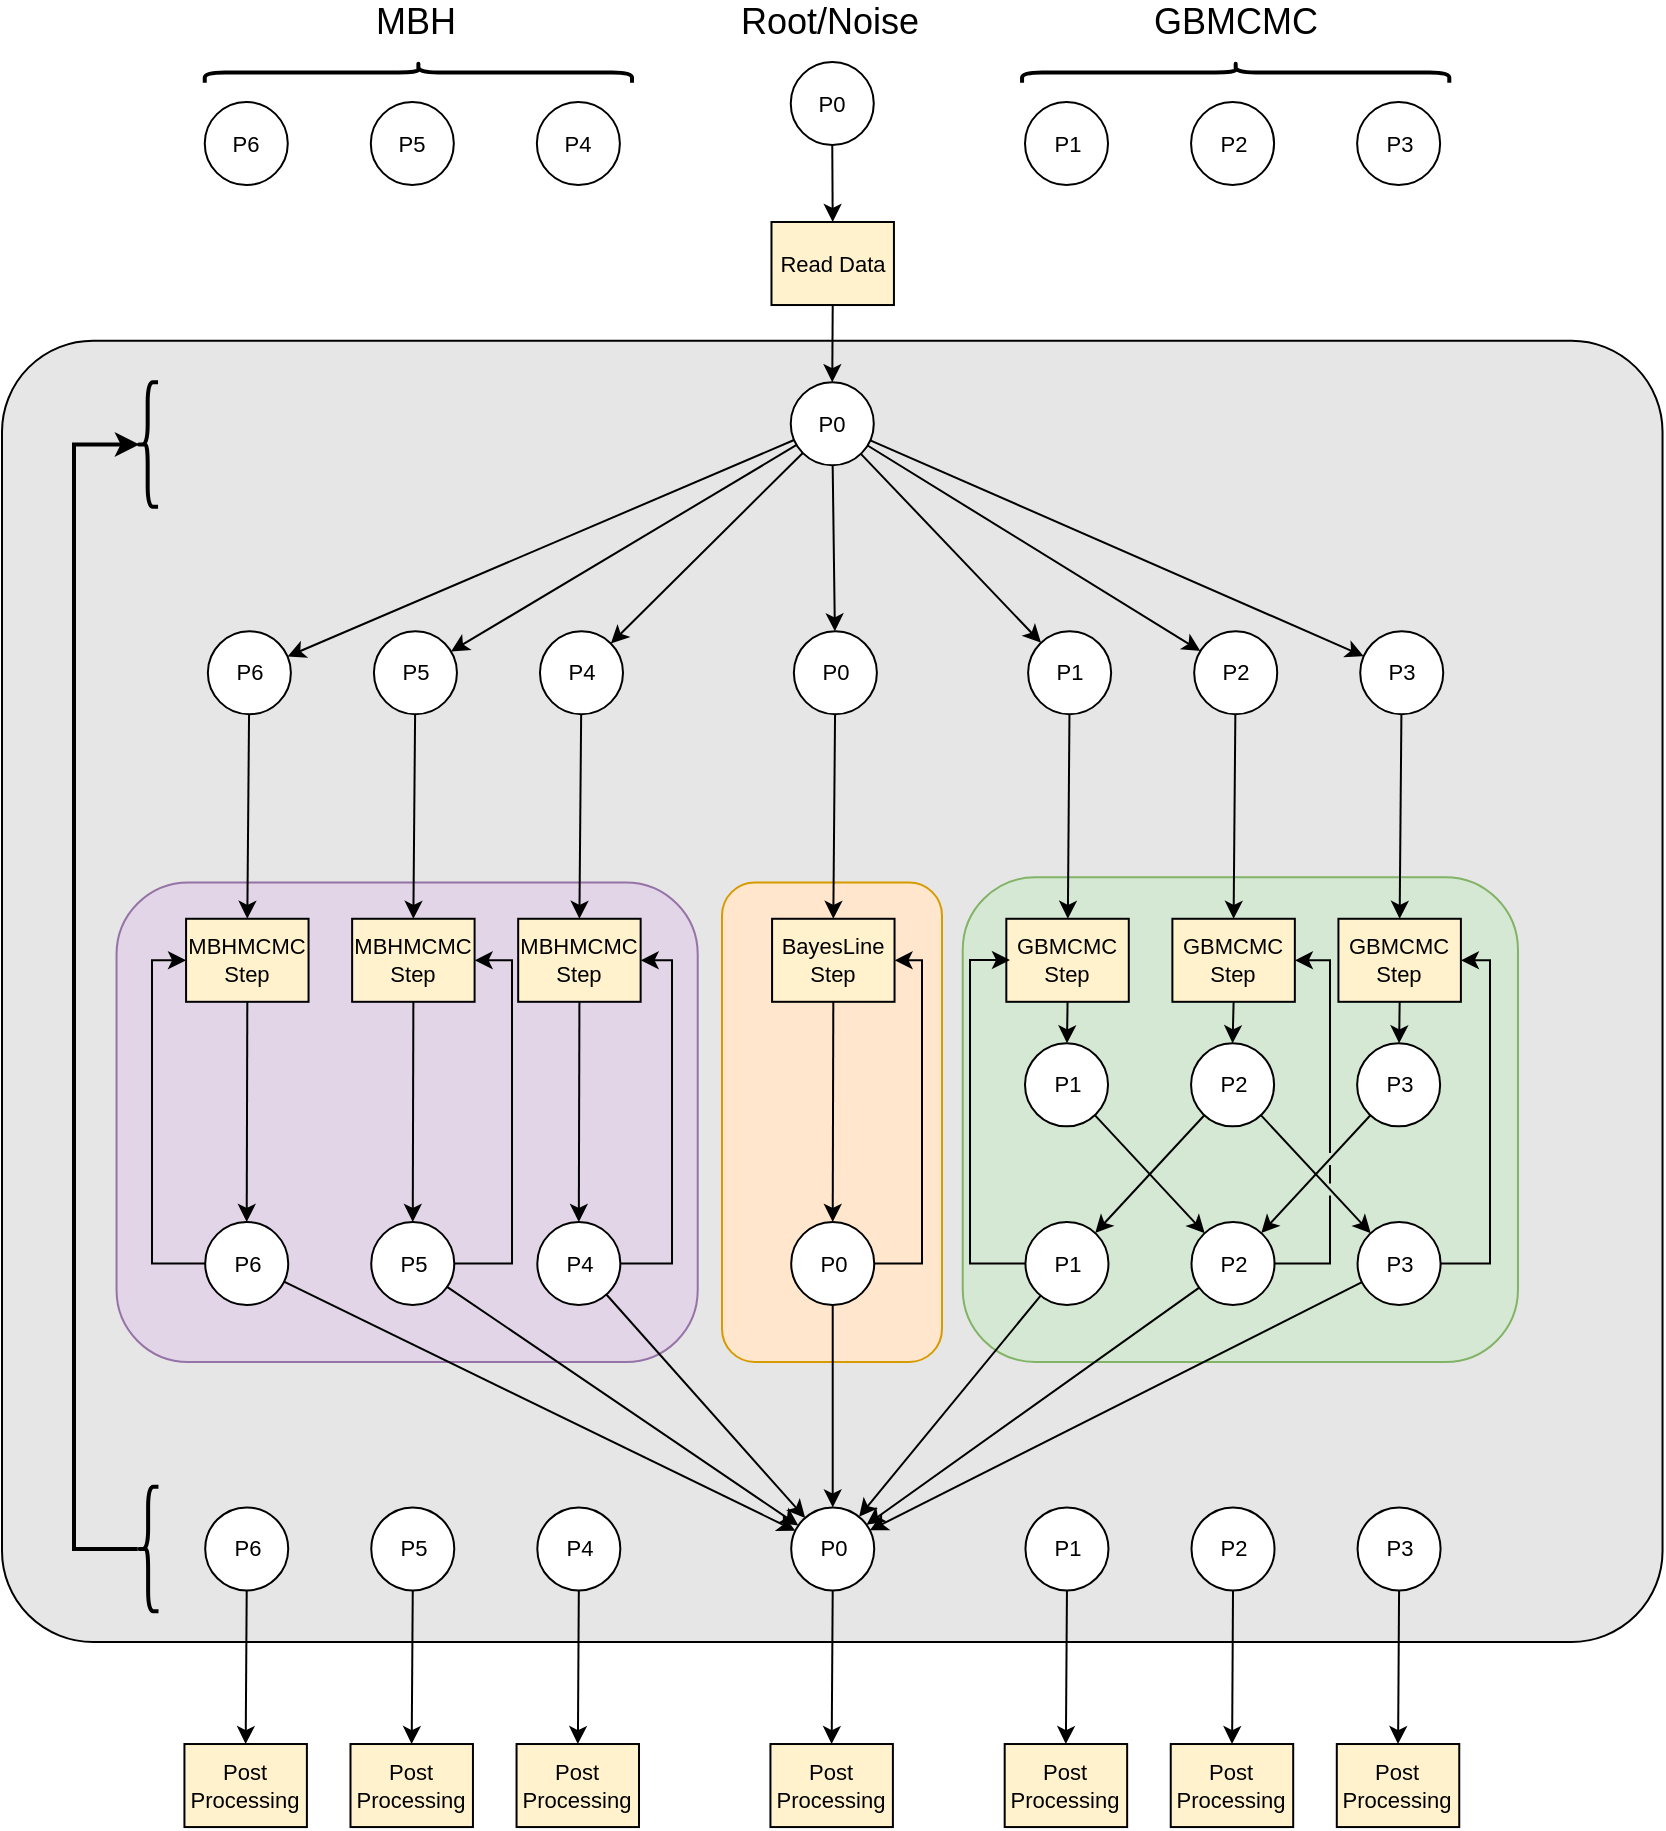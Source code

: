 <mxfile version="14.3.0" type="github">
  <diagram id="ocjEKwFpsV1IeR2hr5S3" name="Page-1">
    <mxGraphModel dx="2117" dy="2220" grid="1" gridSize="10" guides="1" tooltips="1" connect="1" arrows="1" fold="1" page="1" pageScale="1" pageWidth="850" pageHeight="1100" math="0" shadow="0">
      <root>
        <mxCell id="0" />
        <mxCell id="1" parent="0" />
        <mxCell id="KKFM_KyTwlKslKXIKcW2-42" value="" style="rounded=1;whiteSpace=wrap;html=1;strokeColor=#000000;fillColor=#E6E6E6;arcSize=7;fontSize=11;" parent="1" vertex="1">
          <mxGeometry x="-840" y="-920.65" width="830.27" height="650.65" as="geometry" />
        </mxCell>
        <mxCell id="KKFM_KyTwlKslKXIKcW2-12" value="" style="rounded=1;whiteSpace=wrap;html=1;strokeColor=#d79b00;fontSize=11;fillColor=#ffe6cc;" parent="1" vertex="1">
          <mxGeometry x="-480" y="-649.77" width="110" height="239.77" as="geometry" />
        </mxCell>
        <mxCell id="9TntlFMedyVJn60BAklY-58" value="" style="rounded=1;whiteSpace=wrap;html=1;strokeColor=#9673a6;fontSize=11;fillColor=#e1d5e7;" parent="1" vertex="1">
          <mxGeometry x="-782.73" y="-649.77" width="290.59" height="239.77" as="geometry" />
        </mxCell>
        <mxCell id="fXf3r-uobzJEQX9jouKG-5" value="P0" style="ellipse;whiteSpace=wrap;html=1;fontSize=11;" parent="1" vertex="1">
          <mxGeometry x="-445.622" y="-899.892" width="41.514" height="41.514" as="geometry" />
        </mxCell>
        <mxCell id="fXf3r-uobzJEQX9jouKG-9" value="P0" style="ellipse;whiteSpace=wrap;html=1;fontSize=11;" parent="1" vertex="1">
          <mxGeometry x="-444.065" y="-775.351" width="41.514" height="41.514" as="geometry" />
        </mxCell>
        <mxCell id="fXf3r-uobzJEQX9jouKG-16" value="" style="endArrow=classic;html=1;fontSize=11;" parent="1" source="fXf3r-uobzJEQX9jouKG-5" target="fXf3r-uobzJEQX9jouKG-10" edge="1">
          <mxGeometry x="-840" y="-1040" width="50" height="50" as="geometry">
            <mxPoint x="-444.065" y="-796.108" as="sourcePoint" />
            <mxPoint x="-438.876" y="-687.135" as="targetPoint" />
          </mxGeometry>
        </mxCell>
        <mxCell id="fXf3r-uobzJEQX9jouKG-17" value="" style="endArrow=classic;html=1;fontSize=11;" parent="1" source="fXf3r-uobzJEQX9jouKG-5" target="fXf3r-uobzJEQX9jouKG-11" edge="1">
          <mxGeometry x="-840" y="-1040" width="50" height="50" as="geometry">
            <mxPoint x="-444.065" y="-796.108" as="sourcePoint" />
            <mxPoint x="-386.984" y="-692.324" as="targetPoint" />
          </mxGeometry>
        </mxCell>
        <mxCell id="fXf3r-uobzJEQX9jouKG-19" value="" style="endArrow=classic;html=1;fontSize=11;" parent="1" source="fXf3r-uobzJEQX9jouKG-5" target="fXf3r-uobzJEQX9jouKG-12" edge="1">
          <mxGeometry x="-840" y="-1040" width="50" height="50" as="geometry">
            <mxPoint x="-429.388" y="-796.998" as="sourcePoint" />
            <mxPoint x="-252.065" y="-723.459" as="targetPoint" />
          </mxGeometry>
        </mxCell>
        <mxCell id="fXf3r-uobzJEQX9jouKG-21" value="" style="endArrow=classic;html=1;fontSize=11;" parent="1" source="fXf3r-uobzJEQX9jouKG-5" target="fXf3r-uobzJEQX9jouKG-9" edge="1">
          <mxGeometry x="-840" y="-1040" width="50" height="50" as="geometry">
            <mxPoint x="-381.795" y="-796.108" as="sourcePoint" />
            <mxPoint x="-423.308" y="-754.595" as="targetPoint" />
          </mxGeometry>
        </mxCell>
        <mxCell id="fXf3r-uobzJEQX9jouKG-22" value="BayesLine Step" style="rounded=0;whiteSpace=wrap;html=1;fontSize=11;fillColor=#fff2cc;" parent="1" vertex="1">
          <mxGeometry x="-454.962" y="-631.611" width="61.232" height="41.514" as="geometry" />
        </mxCell>
        <mxCell id="fXf3r-uobzJEQX9jouKG-26" value="P3" style="ellipse;whiteSpace=wrap;html=1;fontSize=11;" parent="1" vertex="1">
          <mxGeometry x="-162.443" y="-1040" width="41.514" height="41.514" as="geometry" />
        </mxCell>
        <mxCell id="fXf3r-uobzJEQX9jouKG-27" value="P2" style="ellipse;whiteSpace=wrap;html=1;fontSize=11;" parent="1" vertex="1">
          <mxGeometry x="-245.47" y="-1040" width="41.514" height="41.514" as="geometry" />
        </mxCell>
        <mxCell id="fXf3r-uobzJEQX9jouKG-28" value="&lt;font style=&quot;font-size: 11px;&quot;&gt;P1&lt;/font&gt;" style="ellipse;whiteSpace=wrap;html=1;fontSize=11;" parent="1" vertex="1">
          <mxGeometry x="-328.497" y="-1040" width="41.514" height="41.514" as="geometry" />
        </mxCell>
        <mxCell id="fXf3r-uobzJEQX9jouKG-29" value="&lt;font style=&quot;font-size: 11px;&quot;&gt;P0&lt;/font&gt;" style="ellipse;whiteSpace=wrap;html=1;fontSize=11;" parent="1" vertex="1">
          <mxGeometry x="-445.622" y="-1060" width="41.514" height="41.514" as="geometry" />
        </mxCell>
        <mxCell id="fXf3r-uobzJEQX9jouKG-30" value="Read Data" style="rounded=0;whiteSpace=wrap;html=1;fontSize=11;fillColor=#fff2cc;" parent="1" vertex="1">
          <mxGeometry x="-455.262" y="-980.0" width="61.232" height="41.514" as="geometry" />
        </mxCell>
        <mxCell id="fXf3r-uobzJEQX9jouKG-31" value="" style="endArrow=classic;html=1;entryX=0.5;entryY=0;entryDx=0;entryDy=0;fontSize=11;" parent="1" source="fXf3r-uobzJEQX9jouKG-29" target="fXf3r-uobzJEQX9jouKG-30" edge="1">
          <mxGeometry x="-840" y="-1040" width="50" height="50" as="geometry">
            <mxPoint x="-289.946" y="-796.108" as="sourcePoint" />
            <mxPoint x="-264.0" y="-822.054" as="targetPoint" />
          </mxGeometry>
        </mxCell>
        <mxCell id="fXf3r-uobzJEQX9jouKG-32" value="" style="endArrow=classic;html=1;exitX=0.5;exitY=1;exitDx=0;exitDy=0;fontSize=11;" parent="1" source="fXf3r-uobzJEQX9jouKG-30" target="fXf3r-uobzJEQX9jouKG-5" edge="1">
          <mxGeometry x="-840" y="-1040" width="50" height="50" as="geometry">
            <mxPoint x="-289.946" y="-780.541" as="sourcePoint" />
            <mxPoint x="-264.0" y="-806.486" as="targetPoint" />
          </mxGeometry>
        </mxCell>
        <mxCell id="fXf3r-uobzJEQX9jouKG-42" value="" style="endArrow=classic;html=1;exitX=0.5;exitY=1;exitDx=0;exitDy=0;fontSize=11;" parent="1" source="fXf3r-uobzJEQX9jouKG-22" target="fXf3r-uobzJEQX9jouKG-100" edge="1">
          <mxGeometry x="-840" y="-1040" width="50" height="50" as="geometry">
            <mxPoint x="-310.703" y="-592.692" as="sourcePoint" />
            <mxPoint x="-424.865" y="-551.178" as="targetPoint" />
          </mxGeometry>
        </mxCell>
        <mxCell id="fXf3r-uobzJEQX9jouKG-63" value="" style="endArrow=classic;html=1;entryX=0.5;entryY=0;entryDx=0;entryDy=0;fontSize=11;" parent="1" source="fXf3r-uobzJEQX9jouKG-9" target="fXf3r-uobzJEQX9jouKG-22" edge="1">
          <mxGeometry x="-840" y="-1040" as="geometry">
            <mxPoint x="-424.865" y="-654.962" as="sourcePoint" />
            <mxPoint x="-289.946" y="-540.8" as="targetPoint" />
          </mxGeometry>
        </mxCell>
        <mxCell id="fXf3r-uobzJEQX9jouKG-93" value="" style="endArrow=classic;html=1;entryX=0.5;entryY=0;entryDx=0;entryDy=0;fontSize=11;" parent="1" edge="1">
          <mxGeometry x="-836" y="-1040" width="50" height="50" as="geometry">
            <mxPoint x="-317.081" y="-604.108" as="sourcePoint" />
            <mxPoint x="-202.919" y="-645.622" as="targetPoint" />
          </mxGeometry>
        </mxCell>
        <mxCell id="KKFM_KyTwlKslKXIKcW2-18" style="edgeStyle=orthogonalEdgeStyle;rounded=0;jumpStyle=gap;orthogonalLoop=1;jettySize=auto;html=1;entryX=1;entryY=0.5;entryDx=0;entryDy=0;fontSize=11;" parent="1" source="fXf3r-uobzJEQX9jouKG-100" target="fXf3r-uobzJEQX9jouKG-22" edge="1">
          <mxGeometry x="-840" y="-1040" as="geometry">
            <Array as="points">
              <mxPoint x="-380" y="-459" />
              <mxPoint x="-380" y="-611" />
            </Array>
          </mxGeometry>
        </mxCell>
        <mxCell id="fXf3r-uobzJEQX9jouKG-100" value="P0" style="ellipse;whiteSpace=wrap;html=1;fontSize=11;" parent="1" vertex="1">
          <mxGeometry x="-445.402" y="-480.0" width="41.514" height="41.514" as="geometry" />
        </mxCell>
        <mxCell id="fXf3r-uobzJEQX9jouKG-116" value="P0" style="ellipse;whiteSpace=wrap;html=1;fontSize=11;" parent="1" vertex="1">
          <mxGeometry x="-445.402" y="-337.297" width="41.514" height="41.514" as="geometry" />
        </mxCell>
        <mxCell id="fXf3r-uobzJEQX9jouKG-117" value="" style="endArrow=classic;html=1;fontSize=11;" parent="1" source="fXf3r-uobzJEQX9jouKG-100" target="fXf3r-uobzJEQX9jouKG-116" edge="1">
          <mxGeometry x="-839.78" y="-1137.47" width="50" height="50" as="geometry">
            <mxPoint x="-326.05" y="-513.729" as="sourcePoint" />
            <mxPoint x="-300.104" y="-539.675" as="targetPoint" />
          </mxGeometry>
        </mxCell>
        <mxCell id="fXf3r-uobzJEQX9jouKG-129" value="P3" style="ellipse;whiteSpace=wrap;html=1;fontSize=11;" parent="1" vertex="1">
          <mxGeometry x="-162.223" y="-337.297" width="41.514" height="41.514" as="geometry" />
        </mxCell>
        <mxCell id="fXf3r-uobzJEQX9jouKG-130" value="P2" style="ellipse;whiteSpace=wrap;html=1;fontSize=11;" parent="1" vertex="1">
          <mxGeometry x="-245.25" y="-337.297" width="41.514" height="41.514" as="geometry" />
        </mxCell>
        <mxCell id="fXf3r-uobzJEQX9jouKG-131" value="P1" style="ellipse;whiteSpace=wrap;html=1;fontSize=11;" parent="1" vertex="1">
          <mxGeometry x="-328.277" y="-337.297" width="41.514" height="41.514" as="geometry" />
        </mxCell>
        <mxCell id="9TntlFMedyVJn60BAklY-5" value="P6" style="ellipse;whiteSpace=wrap;html=1;fontSize=11;" parent="1" vertex="1">
          <mxGeometry x="-738.622" y="-1040" width="41.514" height="41.514" as="geometry" />
        </mxCell>
        <mxCell id="9TntlFMedyVJn60BAklY-6" value="P5" style="ellipse;whiteSpace=wrap;html=1;fontSize=11;" parent="1" vertex="1">
          <mxGeometry x="-655.595" y="-1040" width="41.514" height="41.514" as="geometry" />
        </mxCell>
        <mxCell id="9TntlFMedyVJn60BAklY-7" value="P4" style="ellipse;whiteSpace=wrap;html=1;fontSize=11;" parent="1" vertex="1">
          <mxGeometry x="-572.568" y="-1040" width="41.514" height="41.514" as="geometry" />
        </mxCell>
        <mxCell id="9TntlFMedyVJn60BAklY-16" value="" style="endArrow=classic;html=1;labelBackgroundColor=none;fontSize=11;" parent="1" source="fXf3r-uobzJEQX9jouKG-5" target="9TntlFMedyVJn60BAklY-12" edge="1">
          <mxGeometry x="-840" y="-1040" width="50" height="50" as="geometry">
            <mxPoint x="-680.173" y="-754.595" as="sourcePoint" />
            <mxPoint x="-654.227" y="-780.541" as="targetPoint" />
          </mxGeometry>
        </mxCell>
        <mxCell id="9TntlFMedyVJn60BAklY-17" value="" style="endArrow=classic;html=1;labelBackgroundColor=none;fontSize=11;" parent="1" source="fXf3r-uobzJEQX9jouKG-5" target="9TntlFMedyVJn60BAklY-13" edge="1">
          <mxGeometry x="-840" y="-1040" width="50" height="50" as="geometry">
            <mxPoint x="-680.173" y="-754.595" as="sourcePoint" />
            <mxPoint x="-654.227" y="-780.541" as="targetPoint" />
          </mxGeometry>
        </mxCell>
        <mxCell id="9TntlFMedyVJn60BAklY-18" value="" style="endArrow=classic;html=1;labelBackgroundColor=none;fontSize=11;" parent="1" source="fXf3r-uobzJEQX9jouKG-5" target="9TntlFMedyVJn60BAklY-14" edge="1">
          <mxGeometry x="-840" y="-1040" width="50" height="50" as="geometry">
            <mxPoint x="-680.173" y="-754.595" as="sourcePoint" />
            <mxPoint x="-654.227" y="-780.541" as="targetPoint" />
          </mxGeometry>
        </mxCell>
        <mxCell id="9TntlFMedyVJn60BAklY-20" value="MBHMCMC Step" style="rounded=0;whiteSpace=wrap;html=1;fontSize=11;fillColor=#fff2cc;" parent="1" vertex="1">
          <mxGeometry x="-747.962" y="-631.611" width="61.232" height="41.514" as="geometry" />
        </mxCell>
        <mxCell id="9TntlFMedyVJn60BAklY-21" value="MBHMCMC Step" style="rounded=0;whiteSpace=wrap;html=1;fontSize=11;fillColor=#fff2cc;" parent="1" vertex="1">
          <mxGeometry x="-664.935" y="-631.611" width="61.232" height="41.514" as="geometry" />
        </mxCell>
        <mxCell id="9TntlFMedyVJn60BAklY-22" value="MBHMCMC Step" style="rounded=0;whiteSpace=wrap;html=1;fontSize=11;fillColor=#fff2cc;" parent="1" vertex="1">
          <mxGeometry x="-581.908" y="-631.611" width="61.232" height="41.514" as="geometry" />
        </mxCell>
        <mxCell id="9TntlFMedyVJn60BAklY-29" value="" style="endArrow=classic;html=1;labelBackgroundColor=none;fontSize=11;entryX=0.5;entryY=0;entryDx=0;entryDy=0;" parent="1" source="9TntlFMedyVJn60BAklY-12" target="9TntlFMedyVJn60BAklY-20" edge="1">
          <mxGeometry x="-845" y="-1040" width="50" height="50" as="geometry">
            <mxPoint x="-717.865" y="-654.962" as="sourcePoint" />
            <mxPoint x="-572.568" y="-571.935" as="targetPoint" />
          </mxGeometry>
        </mxCell>
        <mxCell id="9TntlFMedyVJn60BAklY-30" value="" style="endArrow=classic;html=1;labelBackgroundColor=none;fontSize=11;entryX=0.5;entryY=0;entryDx=0;entryDy=0;" parent="1" source="9TntlFMedyVJn60BAklY-13" target="9TntlFMedyVJn60BAklY-21" edge="1">
          <mxGeometry x="-845" y="-1040" width="50" height="50" as="geometry">
            <mxPoint x="-634.838" y="-654.962" as="sourcePoint" />
            <mxPoint x="-572.568" y="-571.935" as="targetPoint" />
          </mxGeometry>
        </mxCell>
        <mxCell id="9TntlFMedyVJn60BAklY-31" value="" style="endArrow=classic;html=1;labelBackgroundColor=none;fontSize=11;entryX=0.5;entryY=0;entryDx=0;entryDy=0;" parent="1" source="9TntlFMedyVJn60BAklY-14" target="9TntlFMedyVJn60BAklY-22" edge="1">
          <mxGeometry x="-845" y="-1040" width="50" height="50" as="geometry">
            <mxPoint x="-551.811" y="-654.962" as="sourcePoint" />
            <mxPoint x="-572.568" y="-571.935" as="targetPoint" />
          </mxGeometry>
        </mxCell>
        <mxCell id="9TntlFMedyVJn60BAklY-55" style="edgeStyle=orthogonalEdgeStyle;rounded=0;orthogonalLoop=1;jettySize=auto;html=1;entryX=0;entryY=0.5;entryDx=0;entryDy=0;labelBackgroundColor=none;fontSize=11;" parent="1" source="9TntlFMedyVJn60BAklY-34" target="9TntlFMedyVJn60BAklY-20" edge="1">
          <mxGeometry x="-845" y="-1040" as="geometry">
            <Array as="points">
              <mxPoint x="-765" y="-459" />
              <mxPoint x="-765" y="-611" />
            </Array>
          </mxGeometry>
        </mxCell>
        <mxCell id="9TntlFMedyVJn60BAklY-34" value="P6" style="ellipse;whiteSpace=wrap;html=1;fontSize=11;" parent="1" vertex="1">
          <mxGeometry x="-738.402" y="-480.0" width="41.514" height="41.514" as="geometry" />
        </mxCell>
        <mxCell id="9TntlFMedyVJn60BAklY-56" style="edgeStyle=orthogonalEdgeStyle;rounded=0;orthogonalLoop=1;jettySize=auto;html=1;entryX=1;entryY=0.5;entryDx=0;entryDy=0;labelBackgroundColor=none;fontSize=11;" parent="1" source="9TntlFMedyVJn60BAklY-35" target="9TntlFMedyVJn60BAklY-21" edge="1">
          <mxGeometry x="-845" y="-1040" as="geometry">
            <Array as="points">
              <mxPoint x="-585" y="-459" />
              <mxPoint x="-585" y="-611" />
            </Array>
          </mxGeometry>
        </mxCell>
        <mxCell id="9TntlFMedyVJn60BAklY-35" value="P5" style="ellipse;whiteSpace=wrap;html=1;fontSize=11;" parent="1" vertex="1">
          <mxGeometry x="-655.375" y="-480.0" width="41.514" height="41.514" as="geometry" />
        </mxCell>
        <mxCell id="9TntlFMedyVJn60BAklY-57" style="edgeStyle=orthogonalEdgeStyle;rounded=0;orthogonalLoop=1;jettySize=auto;html=1;entryX=1;entryY=0.5;entryDx=0;entryDy=0;labelBackgroundColor=none;fontSize=11;" parent="1" source="9TntlFMedyVJn60BAklY-36" target="9TntlFMedyVJn60BAklY-22" edge="1">
          <mxGeometry x="-845" y="-1040" as="geometry">
            <Array as="points">
              <mxPoint x="-505" y="-459" />
              <mxPoint x="-505" y="-611" />
            </Array>
          </mxGeometry>
        </mxCell>
        <mxCell id="9TntlFMedyVJn60BAklY-36" value="P4" style="ellipse;whiteSpace=wrap;html=1;fontSize=11;" parent="1" vertex="1">
          <mxGeometry x="-572.348" y="-480.0" width="41.514" height="41.514" as="geometry" />
        </mxCell>
        <mxCell id="9TntlFMedyVJn60BAklY-38" value="P6" style="ellipse;whiteSpace=wrap;html=1;fontSize=11;" parent="1" vertex="1">
          <mxGeometry x="-738.402" y="-337.297" width="41.514" height="41.514" as="geometry" />
        </mxCell>
        <mxCell id="9TntlFMedyVJn60BAklY-39" value="P5" style="ellipse;whiteSpace=wrap;html=1;fontSize=11;" parent="1" vertex="1">
          <mxGeometry x="-655.375" y="-337.297" width="41.514" height="41.514" as="geometry" />
        </mxCell>
        <mxCell id="9TntlFMedyVJn60BAklY-40" value="P4" style="ellipse;whiteSpace=wrap;html=1;fontSize=11;" parent="1" vertex="1">
          <mxGeometry x="-572.348" y="-337.297" width="41.514" height="41.514" as="geometry" />
        </mxCell>
        <mxCell id="9TntlFMedyVJn60BAklY-43" value="" style="endArrow=classic;html=1;labelBackgroundColor=none;fontSize=11;exitX=0.5;exitY=1;exitDx=0;exitDy=0;" parent="1" source="9TntlFMedyVJn60BAklY-20" target="9TntlFMedyVJn60BAklY-34" edge="1">
          <mxGeometry x="-845" y="-1040" as="geometry">
            <mxPoint x="-655.595" y="-488.908" as="sourcePoint" />
            <mxPoint x="-603.703" y="-488.908" as="targetPoint" />
          </mxGeometry>
        </mxCell>
        <mxCell id="9TntlFMedyVJn60BAklY-45" value="" style="endArrow=classic;html=1;labelBackgroundColor=none;fontSize=11;exitX=0.5;exitY=1;exitDx=0;exitDy=0;" parent="1" source="9TntlFMedyVJn60BAklY-21" target="9TntlFMedyVJn60BAklY-35" edge="1">
          <mxGeometry x="-845" y="-1040" as="geometry">
            <mxPoint x="-655.595" y="-488.908" as="sourcePoint" />
            <mxPoint x="-603.703" y="-488.908" as="targetPoint" />
          </mxGeometry>
        </mxCell>
        <mxCell id="9TntlFMedyVJn60BAklY-47" value="" style="endArrow=classic;html=1;labelBackgroundColor=none;fontSize=11;exitX=0.5;exitY=1;exitDx=0;exitDy=0;" parent="1" source="9TntlFMedyVJn60BAklY-22" target="9TntlFMedyVJn60BAklY-36" edge="1">
          <mxGeometry x="-845" y="-1040" as="geometry">
            <mxPoint x="-655.595" y="-488.908" as="sourcePoint" />
            <mxPoint x="-603.703" y="-488.908" as="targetPoint" />
          </mxGeometry>
        </mxCell>
        <mxCell id="KKFM_KyTwlKslKXIKcW2-9" value="" style="endArrow=classic;html=1;jumpStyle=gap;fontSize=11;" parent="1" source="9TntlFMedyVJn60BAklY-34" target="fXf3r-uobzJEQX9jouKG-116" edge="1">
          <mxGeometry x="-839.78" y="-1137.47" width="50" height="50" as="geometry">
            <mxPoint x="63.139" y="-430.702" as="sourcePoint" />
            <mxPoint x="89.085" y="-456.648" as="targetPoint" />
          </mxGeometry>
        </mxCell>
        <mxCell id="KKFM_KyTwlKslKXIKcW2-10" value="" style="endArrow=classic;html=1;jumpStyle=gap;fontSize=11;" parent="1" source="9TntlFMedyVJn60BAklY-35" target="fXf3r-uobzJEQX9jouKG-116" edge="1">
          <mxGeometry x="-839.78" y="-1137.47" width="50" height="50" as="geometry">
            <mxPoint x="63.139" y="-430.702" as="sourcePoint" />
            <mxPoint x="89.085" y="-456.648" as="targetPoint" />
          </mxGeometry>
        </mxCell>
        <mxCell id="KKFM_KyTwlKslKXIKcW2-11" value="" style="endArrow=classic;html=1;jumpStyle=gap;fontSize=11;" parent="1" source="9TntlFMedyVJn60BAklY-36" target="fXf3r-uobzJEQX9jouKG-116" edge="1">
          <mxGeometry x="-839.78" y="-1137.47" width="50" height="50" as="geometry">
            <mxPoint x="63.139" y="-430.702" as="sourcePoint" />
            <mxPoint x="89.085" y="-456.648" as="targetPoint" />
          </mxGeometry>
        </mxCell>
        <mxCell id="9TntlFMedyVJn60BAklY-1" value="" style="rounded=1;whiteSpace=wrap;html=1;strokeColor=#82b366;fontSize=11;fillColor=#d5e8d4;" parent="1" vertex="1">
          <mxGeometry x="-359.63" y="-652.37" width="277.62" height="242.37" as="geometry" />
        </mxCell>
        <mxCell id="fXf3r-uobzJEQX9jouKG-10" value="P1" style="ellipse;whiteSpace=wrap;html=1;fontSize=11;" parent="1" vertex="1">
          <mxGeometry x="-326.941" y="-775.351" width="41.514" height="41.514" as="geometry" />
        </mxCell>
        <mxCell id="fXf3r-uobzJEQX9jouKG-11" value="P2" style="ellipse;whiteSpace=wrap;html=1;fontSize=11;" parent="1" vertex="1">
          <mxGeometry x="-243.914" y="-775.351" width="41.514" height="41.514" as="geometry" />
        </mxCell>
        <mxCell id="fXf3r-uobzJEQX9jouKG-12" value="P3" style="ellipse;whiteSpace=wrap;html=1;fontSize=11;" parent="1" vertex="1">
          <mxGeometry x="-160.887" y="-775.351" width="41.514" height="41.514" as="geometry" />
        </mxCell>
        <mxCell id="fXf3r-uobzJEQX9jouKG-23" value="GBMCMC Step" style="rounded=0;whiteSpace=wrap;html=1;fontSize=11;fillColor=#fff2cc;" parent="1" vertex="1">
          <mxGeometry x="-337.838" y="-631.611" width="61.232" height="41.514" as="geometry" />
        </mxCell>
        <mxCell id="fXf3r-uobzJEQX9jouKG-24" value="GBMCMC Step" style="rounded=0;whiteSpace=wrap;html=1;fontSize=11;fillColor=#fff2cc;" parent="1" vertex="1">
          <mxGeometry x="-254.811" y="-631.611" width="61.232" height="41.514" as="geometry" />
        </mxCell>
        <mxCell id="fXf3r-uobzJEQX9jouKG-25" value="GBMCMC Step" style="rounded=0;whiteSpace=wrap;html=1;fontSize=11;fillColor=#fff2cc;" parent="1" vertex="1">
          <mxGeometry x="-171.784" y="-631.611" width="61.232" height="41.514" as="geometry" />
        </mxCell>
        <mxCell id="fXf3r-uobzJEQX9jouKG-33" value="P3" style="ellipse;whiteSpace=wrap;html=1;fontSize=11;" parent="1" vertex="1">
          <mxGeometry x="-162.443" y="-569.341" width="41.514" height="41.514" as="geometry" />
        </mxCell>
        <mxCell id="fXf3r-uobzJEQX9jouKG-34" value="P2" style="ellipse;whiteSpace=wrap;html=1;fontSize=11;" parent="1" vertex="1">
          <mxGeometry x="-245.47" y="-569.341" width="41.514" height="41.514" as="geometry" />
        </mxCell>
        <mxCell id="fXf3r-uobzJEQX9jouKG-35" value="P1" style="ellipse;whiteSpace=wrap;html=1;fontSize=11;" parent="1" vertex="1">
          <mxGeometry x="-328.497" y="-569.341" width="41.514" height="41.514" as="geometry" />
        </mxCell>
        <mxCell id="fXf3r-uobzJEQX9jouKG-43" value="" style="endArrow=classic;html=1;exitX=0.5;exitY=1;exitDx=0;exitDy=0;fontSize=11;" parent="1" source="fXf3r-uobzJEQX9jouKG-23" target="fXf3r-uobzJEQX9jouKG-35" edge="1">
          <mxGeometry x="-836" y="-1040" width="50" height="50" as="geometry">
            <mxPoint x="-276.606" y="-610.854" as="sourcePoint" />
            <mxPoint x="-250.66" y="-636.8" as="targetPoint" />
          </mxGeometry>
        </mxCell>
        <mxCell id="fXf3r-uobzJEQX9jouKG-47" value="" style="endArrow=classic;html=1;exitX=0.5;exitY=1;exitDx=0;exitDy=0;entryX=0.5;entryY=0;entryDx=0;entryDy=0;fontSize=11;" parent="1" source="fXf3r-uobzJEQX9jouKG-24" target="fXf3r-uobzJEQX9jouKG-34" edge="1">
          <mxGeometry x="-836" y="-1040" width="50" height="50" as="geometry">
            <mxPoint x="-276.606" y="-610.854" as="sourcePoint" />
            <mxPoint x="-250.66" y="-636.8" as="targetPoint" />
          </mxGeometry>
        </mxCell>
        <mxCell id="fXf3r-uobzJEQX9jouKG-48" value="" style="endArrow=classic;html=1;exitX=0.5;exitY=1;exitDx=0;exitDy=0;fontSize=11;" parent="1" source="fXf3r-uobzJEQX9jouKG-25" target="fXf3r-uobzJEQX9jouKG-33" edge="1">
          <mxGeometry x="-836" y="-1040" width="50" height="50" as="geometry">
            <mxPoint x="-276.606" y="-610.854" as="sourcePoint" />
            <mxPoint x="-250.66" y="-636.8" as="targetPoint" />
          </mxGeometry>
        </mxCell>
        <mxCell id="fXf3r-uobzJEQX9jouKG-75" value="" style="endArrow=classic;html=1;fontSize=11;" parent="1" source="fXf3r-uobzJEQX9jouKG-10" target="fXf3r-uobzJEQX9jouKG-23" edge="1">
          <mxGeometry x="-836" y="-1040" as="geometry">
            <mxPoint x="-307.741" y="-654.962" as="sourcePoint" />
            <mxPoint x="-307.829" y="-577.124" as="targetPoint" />
          </mxGeometry>
        </mxCell>
        <mxCell id="fXf3r-uobzJEQX9jouKG-77" value="" style="endArrow=classic;html=1;entryX=0.5;entryY=0;entryDx=0;entryDy=0;fontSize=11;" parent="1" source="fXf3r-uobzJEQX9jouKG-11" target="fXf3r-uobzJEQX9jouKG-24" edge="1">
          <mxGeometry x="-836" y="-1040" as="geometry">
            <mxPoint x="-224.714" y="-654.962" as="sourcePoint" />
            <mxPoint x="-224.802" y="-577.124" as="targetPoint" />
          </mxGeometry>
        </mxCell>
        <mxCell id="fXf3r-uobzJEQX9jouKG-79" value="" style="endArrow=classic;html=1;entryX=0.5;entryY=0;entryDx=0;entryDy=0;fontSize=11;" parent="1" source="fXf3r-uobzJEQX9jouKG-12" target="fXf3r-uobzJEQX9jouKG-25" edge="1">
          <mxGeometry x="-836" y="-1040" as="geometry">
            <mxPoint x="-141.687" y="-654.962" as="sourcePoint" />
            <mxPoint x="-141.775" y="-577.124" as="targetPoint" />
          </mxGeometry>
        </mxCell>
        <mxCell id="fXf3r-uobzJEQX9jouKG-83" value="" style="endArrow=classic;html=1;fontSize=11;" parent="1" source="fXf3r-uobzJEQX9jouKG-35" target="fXf3r-uobzJEQX9jouKG-98" edge="1">
          <mxGeometry x="-836" y="-1040" width="50" height="50" as="geometry">
            <mxPoint x="-313.911" y="-526.022" as="sourcePoint" />
            <mxPoint x="-241.376" y="-498.691" as="targetPoint" />
          </mxGeometry>
        </mxCell>
        <mxCell id="fXf3r-uobzJEQX9jouKG-84" value="" style="endArrow=classic;html=1;fontSize=11;" parent="1" source="fXf3r-uobzJEQX9jouKG-34" target="fXf3r-uobzJEQX9jouKG-99" edge="1">
          <mxGeometry x="-836" y="-1040" width="50" height="50" as="geometry">
            <mxPoint x="-374.219" y="-526.022" as="sourcePoint" />
            <mxPoint x="-291.078" y="-498.691" as="targetPoint" />
          </mxGeometry>
        </mxCell>
        <mxCell id="fXf3r-uobzJEQX9jouKG-85" value="" style="endArrow=classic;html=1;fontSize=11;" parent="1" source="fXf3r-uobzJEQX9jouKG-34" target="fXf3r-uobzJEQX9jouKG-97" edge="1">
          <mxGeometry x="-836" y="-1040" width="50" height="50" as="geometry">
            <mxPoint x="-302.552" y="-418.854" as="sourcePoint" />
            <mxPoint x="-158.349" y="-498.691" as="targetPoint" />
          </mxGeometry>
        </mxCell>
        <mxCell id="fXf3r-uobzJEQX9jouKG-87" value="" style="endArrow=classic;html=1;fontSize=11;" parent="1" source="fXf3r-uobzJEQX9jouKG-33" target="fXf3r-uobzJEQX9jouKG-98" edge="1">
          <mxGeometry x="-836" y="-1040" width="50" height="50" as="geometry">
            <mxPoint x="-302.552" y="-418.854" as="sourcePoint" />
            <mxPoint x="-208.051" y="-498.691" as="targetPoint" />
          </mxGeometry>
        </mxCell>
        <mxCell id="KKFM_KyTwlKslKXIKcW2-16" style="edgeStyle=orthogonalEdgeStyle;rounded=0;jumpStyle=gap;orthogonalLoop=1;jettySize=auto;html=1;entryX=1;entryY=0.5;entryDx=0;entryDy=0;fontSize=11;" parent="1" source="fXf3r-uobzJEQX9jouKG-97" target="fXf3r-uobzJEQX9jouKG-25" edge="1">
          <mxGeometry x="-836" y="-1040" as="geometry">
            <Array as="points">
              <mxPoint x="-96" y="-459" />
              <mxPoint x="-96" y="-611" />
            </Array>
          </mxGeometry>
        </mxCell>
        <mxCell id="fXf3r-uobzJEQX9jouKG-97" value="P3" style="ellipse;whiteSpace=wrap;html=1;fontSize=11;" parent="1" vertex="1">
          <mxGeometry x="-162.223" y="-480.0" width="41.514" height="41.514" as="geometry" />
        </mxCell>
        <mxCell id="KKFM_KyTwlKslKXIKcW2-14" style="edgeStyle=orthogonalEdgeStyle;rounded=0;jumpStyle=gap;orthogonalLoop=1;jettySize=auto;html=1;entryX=1;entryY=0.5;entryDx=0;entryDy=0;fontSize=11;" parent="1" source="fXf3r-uobzJEQX9jouKG-98" target="fXf3r-uobzJEQX9jouKG-24" edge="1">
          <mxGeometry x="-836" y="-1040" as="geometry">
            <mxPoint x="-203.957" y="-610.854" as="targetPoint" />
            <Array as="points">
              <mxPoint x="-176" y="-459" />
              <mxPoint x="-176" y="-611" />
            </Array>
          </mxGeometry>
        </mxCell>
        <mxCell id="fXf3r-uobzJEQX9jouKG-98" value="P2" style="ellipse;whiteSpace=wrap;html=1;fontSize=11;" parent="1" vertex="1">
          <mxGeometry x="-245.25" y="-480.0" width="41.514" height="41.514" as="geometry" />
        </mxCell>
        <mxCell id="KKFM_KyTwlKslKXIKcW2-13" style="edgeStyle=orthogonalEdgeStyle;rounded=0;jumpStyle=gap;orthogonalLoop=1;jettySize=auto;html=1;fontSize=11;" parent="1" source="fXf3r-uobzJEQX9jouKG-99" edge="1">
          <mxGeometry x="-836" y="-1040" as="geometry">
            <Array as="points">
              <mxPoint x="-356" y="-459" />
              <mxPoint x="-356" y="-611" />
            </Array>
            <mxPoint x="-336" y="-611" as="targetPoint" />
          </mxGeometry>
        </mxCell>
        <mxCell id="fXf3r-uobzJEQX9jouKG-99" value="P1" style="ellipse;whiteSpace=wrap;html=1;fontSize=11;" parent="1" vertex="1">
          <mxGeometry x="-328.277" y="-480.0" width="41.514" height="41.514" as="geometry" />
        </mxCell>
        <mxCell id="fXf3r-uobzJEQX9jouKG-118" value="" style="endArrow=classic;html=1;fontSize=11;jumpStyle=gap;" parent="1" source="fXf3r-uobzJEQX9jouKG-99" target="fXf3r-uobzJEQX9jouKG-116" edge="1">
          <mxGeometry x="-839.78" y="-1137.47" width="50" height="50" as="geometry">
            <mxPoint x="-326.05" y="-513.729" as="sourcePoint" />
            <mxPoint x="-300.104" y="-539.675" as="targetPoint" />
          </mxGeometry>
        </mxCell>
        <mxCell id="fXf3r-uobzJEQX9jouKG-119" value="" style="endArrow=classic;html=1;fontSize=11;jumpStyle=gap;" parent="1" source="fXf3r-uobzJEQX9jouKG-98" target="fXf3r-uobzJEQX9jouKG-116" edge="1">
          <mxGeometry x="-839.78" y="-1137.47" width="50" height="50" as="geometry">
            <mxPoint x="-326.05" y="-513.729" as="sourcePoint" />
            <mxPoint x="-300.104" y="-539.675" as="targetPoint" />
          </mxGeometry>
        </mxCell>
        <mxCell id="fXf3r-uobzJEQX9jouKG-120" value="" style="endArrow=classic;html=1;fontSize=11;jumpStyle=gap;" parent="1" source="fXf3r-uobzJEQX9jouKG-97" target="fXf3r-uobzJEQX9jouKG-116" edge="1">
          <mxGeometry x="-839.78" y="-1137.47" width="50" height="50" as="geometry">
            <mxPoint x="-326.05" y="-513.729" as="sourcePoint" />
            <mxPoint x="-300.104" y="-539.675" as="targetPoint" />
          </mxGeometry>
        </mxCell>
        <mxCell id="9TntlFMedyVJn60BAklY-12" value="P6" style="ellipse;whiteSpace=wrap;html=1;fontSize=11;" parent="1" vertex="1">
          <mxGeometry x="-737.065" y="-775.351" width="41.514" height="41.514" as="geometry" />
        </mxCell>
        <mxCell id="9TntlFMedyVJn60BAklY-13" value="P5" style="ellipse;whiteSpace=wrap;html=1;fontSize=11;" parent="1" vertex="1">
          <mxGeometry x="-654.038" y="-775.351" width="41.514" height="41.514" as="geometry" />
        </mxCell>
        <mxCell id="9TntlFMedyVJn60BAklY-14" value="P4" style="ellipse;whiteSpace=wrap;html=1;fontSize=11;" parent="1" vertex="1">
          <mxGeometry x="-571.011" y="-775.351" width="41.514" height="41.514" as="geometry" />
        </mxCell>
        <mxCell id="KKFM_KyTwlKslKXIKcW2-21" value="" style="shape=curlyBracket;whiteSpace=wrap;html=1;rounded=1;strokeColor=#000000;fillColor=#E6E6E6;strokeWidth=2;fontSize=11;" parent="1" vertex="1">
          <mxGeometry x="-772.131" y="-347.675" width="10.378" height="62.27" as="geometry" />
        </mxCell>
        <mxCell id="KKFM_KyTwlKslKXIKcW2-24" value="" style="shape=curlyBracket;whiteSpace=wrap;html=1;rounded=1;strokeColor=#000000;fillColor=#E6E6E6;strokeWidth=2;fontSize=11;" parent="1" vertex="1">
          <mxGeometry x="-772.351" y="-899.892" width="10.378" height="62.27" as="geometry" />
        </mxCell>
        <mxCell id="KKFM_KyTwlKslKXIKcW2-25" style="edgeStyle=orthogonalEdgeStyle;rounded=0;jumpStyle=gap;orthogonalLoop=1;jettySize=auto;html=1;entryX=0.1;entryY=0.5;entryDx=0;entryDy=0;entryPerimeter=0;strokeWidth=2;fontSize=11;" parent="1" source="KKFM_KyTwlKslKXIKcW2-21" target="KKFM_KyTwlKslKXIKcW2-24" edge="1">
          <mxGeometry x="-840" y="-1040" as="geometry">
            <Array as="points">
              <mxPoint x="-804" y="-317" />
              <mxPoint x="-804" y="-869" />
            </Array>
          </mxGeometry>
        </mxCell>
        <mxCell id="KKFM_KyTwlKslKXIKcW2-28" value="Post Processing" style="rounded=0;whiteSpace=wrap;html=1;fontSize=11;fillColor=#fff2cc;" parent="1" vertex="1">
          <mxGeometry x="-748.78" y="-218.984" width="61.232" height="41.514" as="geometry" />
        </mxCell>
        <mxCell id="KKFM_KyTwlKslKXIKcW2-35" style="edgeStyle=orthogonalEdgeStyle;rounded=0;jumpStyle=gap;orthogonalLoop=1;jettySize=auto;html=1;fontSize=11;" parent="1" source="9TntlFMedyVJn60BAklY-38" target="KKFM_KyTwlKslKXIKcW2-28" edge="1">
          <mxGeometry x="-844.78" y="-1137.47" as="geometry" />
        </mxCell>
        <mxCell id="KKFM_KyTwlKslKXIKcW2-29" value="Post Processing" style="rounded=0;whiteSpace=wrap;html=1;fontSize=11;fillColor=#fff2cc;" parent="1" vertex="1">
          <mxGeometry x="-665.753" y="-218.984" width="61.232" height="41.514" as="geometry" />
        </mxCell>
        <mxCell id="KKFM_KyTwlKslKXIKcW2-30" value="Post Processing" style="rounded=0;whiteSpace=wrap;html=1;fontSize=11;fillColor=#fff2cc;" parent="1" vertex="1">
          <mxGeometry x="-582.726" y="-218.984" width="61.232" height="41.514" as="geometry" />
        </mxCell>
        <mxCell id="KKFM_KyTwlKslKXIKcW2-31" value="Post Processing" style="rounded=0;whiteSpace=wrap;html=1;fontSize=11;fillColor=#fff2cc;" parent="1" vertex="1">
          <mxGeometry x="-455.78" y="-218.984" width="61.232" height="41.514" as="geometry" />
        </mxCell>
        <mxCell id="KKFM_KyTwlKslKXIKcW2-32" value="Post Processing" style="rounded=0;whiteSpace=wrap;html=1;fontSize=11;fillColor=#fff2cc;" parent="1" vertex="1">
          <mxGeometry x="-338.656" y="-218.984" width="61.232" height="41.514" as="geometry" />
        </mxCell>
        <mxCell id="KKFM_KyTwlKslKXIKcW2-33" value="Post Processing" style="rounded=0;whiteSpace=wrap;html=1;fontSize=11;fillColor=#fff2cc;" parent="1" vertex="1">
          <mxGeometry x="-255.629" y="-218.984" width="61.232" height="41.514" as="geometry" />
        </mxCell>
        <mxCell id="KKFM_KyTwlKslKXIKcW2-34" value="Post Processing" style="rounded=0;whiteSpace=wrap;html=1;fontSize=11;fillColor=#fff2cc;" parent="1" vertex="1">
          <mxGeometry x="-172.602" y="-218.984" width="61.232" height="41.514" as="geometry" />
        </mxCell>
        <mxCell id="KKFM_KyTwlKslKXIKcW2-36" style="edgeStyle=orthogonalEdgeStyle;rounded=0;jumpStyle=gap;orthogonalLoop=1;jettySize=auto;html=1;fontSize=11;" parent="1" source="9TntlFMedyVJn60BAklY-39" target="KKFM_KyTwlKslKXIKcW2-29" edge="1">
          <mxGeometry x="-844.78" y="-1137.47" as="geometry" />
        </mxCell>
        <mxCell id="KKFM_KyTwlKslKXIKcW2-37" style="edgeStyle=orthogonalEdgeStyle;rounded=0;jumpStyle=gap;orthogonalLoop=1;jettySize=auto;html=1;fontSize=11;" parent="1" source="9TntlFMedyVJn60BAklY-40" target="KKFM_KyTwlKslKXIKcW2-30" edge="1">
          <mxGeometry x="-844.78" y="-1137.47" as="geometry" />
        </mxCell>
        <mxCell id="KKFM_KyTwlKslKXIKcW2-38" style="edgeStyle=orthogonalEdgeStyle;rounded=0;jumpStyle=gap;orthogonalLoop=1;jettySize=auto;html=1;fontSize=11;" parent="1" source="fXf3r-uobzJEQX9jouKG-116" target="KKFM_KyTwlKslKXIKcW2-31" edge="1">
          <mxGeometry x="-839.78" y="-1137.47" as="geometry" />
        </mxCell>
        <mxCell id="KKFM_KyTwlKslKXIKcW2-39" style="edgeStyle=orthogonalEdgeStyle;rounded=0;jumpStyle=gap;orthogonalLoop=1;jettySize=auto;html=1;fontSize=11;" parent="1" source="fXf3r-uobzJEQX9jouKG-131" target="KKFM_KyTwlKslKXIKcW2-32" edge="1">
          <mxGeometry x="-835.78" y="-1137.47" as="geometry" />
        </mxCell>
        <mxCell id="KKFM_KyTwlKslKXIKcW2-40" style="edgeStyle=orthogonalEdgeStyle;rounded=0;jumpStyle=gap;orthogonalLoop=1;jettySize=auto;html=1;fontSize=11;" parent="1" source="fXf3r-uobzJEQX9jouKG-130" target="KKFM_KyTwlKslKXIKcW2-33" edge="1">
          <mxGeometry x="-835.78" y="-1137.47" as="geometry" />
        </mxCell>
        <mxCell id="KKFM_KyTwlKslKXIKcW2-41" style="edgeStyle=orthogonalEdgeStyle;rounded=0;jumpStyle=gap;orthogonalLoop=1;jettySize=auto;html=1;fontSize=11;" parent="1" source="fXf3r-uobzJEQX9jouKG-129" target="KKFM_KyTwlKslKXIKcW2-34" edge="1">
          <mxGeometry x="-835.78" y="-1137.47" as="geometry" />
        </mxCell>
        <mxCell id="4J-UiS3wNsruWkaUNkyr-2" value="MBH" style="text;html=1;strokeColor=none;fillColor=none;align=center;verticalAlign=middle;whiteSpace=wrap;rounded=0;fontSize=18;" vertex="1" parent="1">
          <mxGeometry x="-653.28" y="-1090" width="40" height="20" as="geometry" />
        </mxCell>
        <mxCell id="4J-UiS3wNsruWkaUNkyr-4" value="Root/Noise" style="text;html=1;strokeColor=none;fillColor=none;align=center;verticalAlign=middle;whiteSpace=wrap;rounded=0;fontSize=18;" vertex="1" parent="1">
          <mxGeometry x="-445.62" y="-1090" width="40" height="20" as="geometry" />
        </mxCell>
        <mxCell id="4J-UiS3wNsruWkaUNkyr-5" value="GBMCMC" style="text;html=1;strokeColor=none;fillColor=none;align=center;verticalAlign=middle;whiteSpace=wrap;rounded=0;fontSize=18;" vertex="1" parent="1">
          <mxGeometry x="-243.16" y="-1090" width="40" height="20" as="geometry" />
        </mxCell>
        <mxCell id="4J-UiS3wNsruWkaUNkyr-6" value="" style="shape=curlyBracket;whiteSpace=wrap;html=1;rounded=1;strokeColor=#000000;fillColor=#E6E6E6;strokeWidth=2;fontSize=11;direction=south;" vertex="1" parent="1">
          <mxGeometry x="-738.62" y="-1060" width="213.62" height="10.38" as="geometry" />
        </mxCell>
        <mxCell id="4J-UiS3wNsruWkaUNkyr-7" value="" style="shape=curlyBracket;whiteSpace=wrap;html=1;rounded=1;strokeColor=#000000;fillColor=#E6E6E6;strokeWidth=2;fontSize=11;direction=south;" vertex="1" parent="1">
          <mxGeometry x="-329.97" y="-1060" width="213.62" height="10.38" as="geometry" />
        </mxCell>
      </root>
    </mxGraphModel>
  </diagram>
</mxfile>
